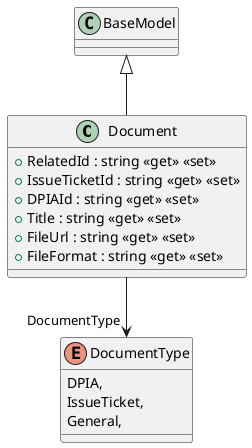 @startuml
class Document {
    + RelatedId : string <<get>> <<set>>
    + IssueTicketId : string <<get>> <<set>>
    + DPIAId : string <<get>> <<set>>
    + Title : string <<get>> <<set>>
    + FileUrl : string <<get>> <<set>>
    + FileFormat : string <<get>> <<set>>
}
enum DocumentType {
    DPIA,
    IssueTicket,
    General,
}
BaseModel <|-- Document
Document --> "DocumentType" DocumentType
@enduml

